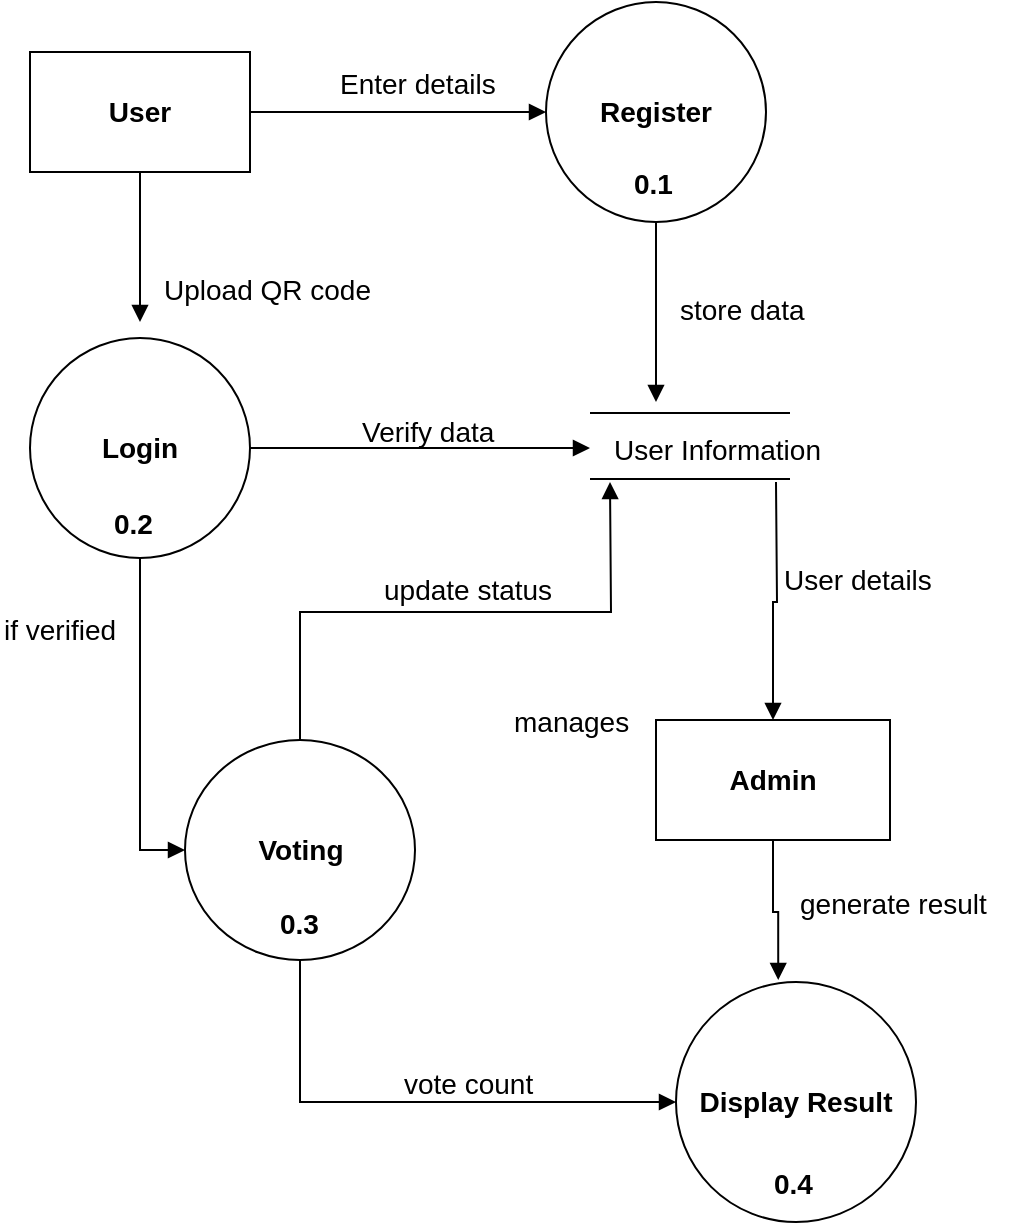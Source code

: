 <mxfile version="12.2.6" type="github" pages="2">
  <diagram id="kuHG2tUU0YZ-lEo10BKb" name="Page-1">
    <mxGraphModel dx="1851" dy="1703" grid="1" gridSize="10" guides="1" tooltips="1" connect="1" arrows="1" fold="1" page="1" pageScale="1" pageWidth="827" pageHeight="1169" math="0" shadow="0">
      <root>
        <mxCell id="0"/>
        <mxCell id="1" parent="0"/>
        <mxCell id="TZwJahg-0mh_K7rPESxD-1" style="edgeStyle=orthogonalEdgeStyle;rounded=0;orthogonalLoop=1;jettySize=auto;html=1;exitX=0.5;exitY=1;exitDx=0;exitDy=0;fontSize=14;endArrow=block;endFill=1;" parent="1" source="TZwJahg-0mh_K7rPESxD-2" edge="1">
          <mxGeometry relative="1" as="geometry">
            <mxPoint x="-35" y="130" as="targetPoint"/>
          </mxGeometry>
        </mxCell>
        <mxCell id="0wk1nj4ehHpMdKB16FNr-2" style="edgeStyle=orthogonalEdgeStyle;rounded=0;orthogonalLoop=1;jettySize=auto;html=1;exitX=1;exitY=0.5;exitDx=0;exitDy=0;entryX=0;entryY=0.5;entryDx=0;entryDy=0;endArrow=block;endFill=1;" parent="1" source="TZwJahg-0mh_K7rPESxD-2" target="TZwJahg-0mh_K7rPESxD-33" edge="1">
          <mxGeometry relative="1" as="geometry"/>
        </mxCell>
        <mxCell id="TZwJahg-0mh_K7rPESxD-2" value="&lt;font size=&quot;1&quot;&gt;&lt;b style=&quot;font-size: 14px&quot;&gt;User&lt;/b&gt;&lt;/font&gt;" style="rounded=0;whiteSpace=wrap;html=1;" parent="1" vertex="1">
          <mxGeometry x="-90" y="-5" width="110" height="60" as="geometry"/>
        </mxCell>
        <mxCell id="TZwJahg-0mh_K7rPESxD-4" style="edgeStyle=orthogonalEdgeStyle;rounded=0;orthogonalLoop=1;jettySize=auto;html=1;entryX=0.426;entryY=-0.008;entryDx=0;entryDy=0;entryPerimeter=0;fontSize=14;endArrow=block;endFill=1;" parent="1" source="TZwJahg-0mh_K7rPESxD-5" target="TZwJahg-0mh_K7rPESxD-13" edge="1">
          <mxGeometry relative="1" as="geometry">
            <Array as="points">
              <mxPoint x="282" y="425"/>
              <mxPoint x="284" y="425"/>
            </Array>
          </mxGeometry>
        </mxCell>
        <mxCell id="TZwJahg-0mh_K7rPESxD-5" value="&lt;font size=&quot;1&quot;&gt;&lt;b style=&quot;font-size: 14px&quot;&gt;Admin&lt;/b&gt;&lt;/font&gt;" style="rounded=0;whiteSpace=wrap;html=1;" parent="1" vertex="1">
          <mxGeometry x="223" y="329" width="117" height="60" as="geometry"/>
        </mxCell>
        <mxCell id="TZwJahg-0mh_K7rPESxD-6" style="edgeStyle=orthogonalEdgeStyle;rounded=0;orthogonalLoop=1;jettySize=auto;html=1;fontSize=14;entryX=0;entryY=0.5;entryDx=0;entryDy=0;endArrow=block;endFill=1;" parent="1" source="TZwJahg-0mh_K7rPESxD-7" target="TZwJahg-0mh_K7rPESxD-12" edge="1">
          <mxGeometry relative="1" as="geometry">
            <Array as="points">
              <mxPoint x="-35" y="394"/>
            </Array>
          </mxGeometry>
        </mxCell>
        <mxCell id="0wk1nj4ehHpMdKB16FNr-16" style="edgeStyle=orthogonalEdgeStyle;rounded=0;orthogonalLoop=1;jettySize=auto;html=1;endArrow=block;endFill=1;" parent="1" source="TZwJahg-0mh_K7rPESxD-7" edge="1">
          <mxGeometry relative="1" as="geometry">
            <mxPoint x="190" y="193" as="targetPoint"/>
          </mxGeometry>
        </mxCell>
        <mxCell id="TZwJahg-0mh_K7rPESxD-7" value="Login" style="ellipse;whiteSpace=wrap;html=1;fontStyle=1;fontSize=14;" parent="1" vertex="1">
          <mxGeometry x="-90" y="138" width="110" height="110" as="geometry"/>
        </mxCell>
        <mxCell id="TZwJahg-0mh_K7rPESxD-10" style="edgeStyle=orthogonalEdgeStyle;rounded=0;orthogonalLoop=1;jettySize=auto;html=1;fontSize=14;entryX=0;entryY=0.5;entryDx=0;entryDy=0;exitX=0.5;exitY=1;exitDx=0;exitDy=0;endArrow=block;endFill=1;" parent="1" source="TZwJahg-0mh_K7rPESxD-12" target="TZwJahg-0mh_K7rPESxD-13" edge="1">
          <mxGeometry relative="1" as="geometry">
            <mxPoint x="145" y="520" as="targetPoint"/>
          </mxGeometry>
        </mxCell>
        <mxCell id="TZwJahg-0mh_K7rPESxD-11" style="edgeStyle=orthogonalEdgeStyle;rounded=0;orthogonalLoop=1;jettySize=auto;html=1;exitX=0.5;exitY=0;exitDx=0;exitDy=0;fontSize=14;endArrow=block;endFill=1;" parent="1" source="TZwJahg-0mh_K7rPESxD-12" edge="1">
          <mxGeometry relative="1" as="geometry">
            <mxPoint x="200" y="210" as="targetPoint"/>
          </mxGeometry>
        </mxCell>
        <mxCell id="TZwJahg-0mh_K7rPESxD-12" value="Voting" style="ellipse;whiteSpace=wrap;html=1;fontStyle=1;fontSize=14;" parent="1" vertex="1">
          <mxGeometry x="-12.5" y="339" width="115" height="110" as="geometry"/>
        </mxCell>
        <mxCell id="TZwJahg-0mh_K7rPESxD-13" value="Display Result" style="ellipse;whiteSpace=wrap;html=1;fontStyle=1;fontSize=14;" parent="1" vertex="1">
          <mxGeometry x="233" y="460" width="120" height="120" as="geometry"/>
        </mxCell>
        <mxCell id="TZwJahg-0mh_K7rPESxD-16" value="" style="shape=link;html=1;fontSize=14;width=33;" parent="1" edge="1">
          <mxGeometry width="50" height="50" relative="1" as="geometry">
            <mxPoint x="190" y="192" as="sourcePoint"/>
            <mxPoint x="290" y="192" as="targetPoint"/>
          </mxGeometry>
        </mxCell>
        <mxCell id="TZwJahg-0mh_K7rPESxD-18" style="edgeStyle=orthogonalEdgeStyle;rounded=0;orthogonalLoop=1;jettySize=auto;html=1;entryX=0.5;entryY=0;entryDx=0;entryDy=0;fontSize=14;endArrow=block;endFill=1;" parent="1" target="TZwJahg-0mh_K7rPESxD-5" edge="1">
          <mxGeometry relative="1" as="geometry">
            <mxPoint x="283" y="210" as="sourcePoint"/>
          </mxGeometry>
        </mxCell>
        <mxCell id="TZwJahg-0mh_K7rPESxD-20" value="User Information" style="text;html=1;resizable=0;points=[];autosize=1;align=left;verticalAlign=top;spacingTop=-4;fontSize=14;" parent="1" vertex="1">
          <mxGeometry x="200" y="183" width="120" height="20" as="geometry"/>
        </mxCell>
        <mxCell id="TZwJahg-0mh_K7rPESxD-21" value="vote count" style="text;html=1;resizable=0;points=[];autosize=1;align=left;verticalAlign=top;spacingTop=-4;fontSize=14;" parent="1" vertex="1">
          <mxGeometry x="95" y="500" width="80" height="20" as="geometry"/>
        </mxCell>
        <mxCell id="TZwJahg-0mh_K7rPESxD-22" value="if verified" style="text;html=1;resizable=0;points=[];autosize=1;align=left;verticalAlign=top;spacingTop=-4;fontSize=14;" parent="1" vertex="1">
          <mxGeometry x="-105" y="273" width="70" height="20" as="geometry"/>
        </mxCell>
        <mxCell id="TZwJahg-0mh_K7rPESxD-23" value="manages" style="text;html=1;resizable=0;points=[];autosize=1;align=left;verticalAlign=top;spacingTop=-4;fontSize=14;" parent="1" vertex="1">
          <mxGeometry x="150" y="319" width="70" height="20" as="geometry"/>
        </mxCell>
        <mxCell id="TZwJahg-0mh_K7rPESxD-24" value="generate result" style="text;html=1;resizable=0;points=[];autosize=1;align=left;verticalAlign=top;spacingTop=-4;fontSize=14;" parent="1" vertex="1">
          <mxGeometry x="293" y="410" width="110" height="20" as="geometry"/>
        </mxCell>
        <mxCell id="TZwJahg-0mh_K7rPESxD-25" value="User details" style="text;html=1;resizable=0;points=[];autosize=1;align=left;verticalAlign=top;spacingTop=-4;fontSize=14;" parent="1" vertex="1">
          <mxGeometry x="285" y="248" width="90" height="20" as="geometry"/>
        </mxCell>
        <mxCell id="TZwJahg-0mh_K7rPESxD-26" value="update status" style="text;html=1;resizable=0;points=[];autosize=1;align=left;verticalAlign=top;spacingTop=-4;fontSize=14;" parent="1" vertex="1">
          <mxGeometry x="85" y="253" width="100" height="20" as="geometry"/>
        </mxCell>
        <mxCell id="0wk1nj4ehHpMdKB16FNr-9" style="edgeStyle=orthogonalEdgeStyle;rounded=0;orthogonalLoop=1;jettySize=auto;html=1;exitX=0.5;exitY=1;exitDx=0;exitDy=0;endArrow=block;endFill=1;" parent="1" source="TZwJahg-0mh_K7rPESxD-33" edge="1">
          <mxGeometry relative="1" as="geometry">
            <mxPoint x="223" y="170" as="targetPoint"/>
          </mxGeometry>
        </mxCell>
        <mxCell id="TZwJahg-0mh_K7rPESxD-33" value="Register" style="ellipse;whiteSpace=wrap;html=1;fontStyle=1;fontSize=14;" parent="1" vertex="1">
          <mxGeometry x="168" y="-30" width="110" height="110" as="geometry"/>
        </mxCell>
        <mxCell id="0wk1nj4ehHpMdKB16FNr-4" value="&lt;font style=&quot;font-size: 14px&quot;&gt;Upload QR code&amp;nbsp;&lt;/font&gt;" style="text;html=1;resizable=0;points=[];autosize=1;align=left;verticalAlign=top;spacingTop=-4;" parent="1" vertex="1">
          <mxGeometry x="-25" y="102.5" width="120" height="20" as="geometry"/>
        </mxCell>
        <mxCell id="0wk1nj4ehHpMdKB16FNr-5" value="&lt;font style=&quot;font-size: 14px&quot;&gt;Enter details&lt;/font&gt;" style="text;html=1;resizable=0;points=[];autosize=1;align=left;verticalAlign=top;spacingTop=-4;" parent="1" vertex="1">
          <mxGeometry x="62.5" width="90" height="20" as="geometry"/>
        </mxCell>
        <mxCell id="0wk1nj4ehHpMdKB16FNr-7" value="&lt;font style=&quot;font-size: 14px&quot;&gt;store data&lt;/font&gt;" style="text;html=1;resizable=0;points=[];autosize=1;align=left;verticalAlign=top;spacingTop=-4;" parent="1" vertex="1">
          <mxGeometry x="233" y="112.5" width="80" height="20" as="geometry"/>
        </mxCell>
        <mxCell id="0wk1nj4ehHpMdKB16FNr-17" value="&lt;font style=&quot;font-size: 14px&quot;&gt;Verify data&lt;/font&gt;" style="text;html=1;resizable=0;points=[];autosize=1;align=left;verticalAlign=top;spacingTop=-4;" parent="1" vertex="1">
          <mxGeometry x="74" y="174" width="80" height="20" as="geometry"/>
        </mxCell>
        <mxCell id="0wk1nj4ehHpMdKB16FNr-19" value="&lt;font style=&quot;font-size: 14px&quot;&gt;&lt;b&gt;0.2&lt;/b&gt;&lt;/font&gt;" style="text;html=1;resizable=0;points=[];autosize=1;align=left;verticalAlign=top;spacingTop=-4;" parent="1" vertex="1">
          <mxGeometry x="-50" y="220" width="30" height="20" as="geometry"/>
        </mxCell>
        <mxCell id="0wk1nj4ehHpMdKB16FNr-20" value="&lt;font style=&quot;font-size: 14px&quot;&gt;&lt;b&gt;0.1&lt;/b&gt;&lt;/font&gt;" style="text;html=1;resizable=0;points=[];autosize=1;align=left;verticalAlign=top;spacingTop=-4;" parent="1" vertex="1">
          <mxGeometry x="210" y="50" width="30" height="20" as="geometry"/>
        </mxCell>
        <mxCell id="0wk1nj4ehHpMdKB16FNr-21" value="&lt;font style=&quot;font-size: 14px&quot;&gt;&lt;b&gt;0.4&lt;/b&gt;&lt;/font&gt;" style="text;html=1;resizable=0;points=[];autosize=1;align=left;verticalAlign=top;spacingTop=-4;" parent="1" vertex="1">
          <mxGeometry x="280" y="550" width="30" height="20" as="geometry"/>
        </mxCell>
        <mxCell id="0wk1nj4ehHpMdKB16FNr-22" value="&lt;font style=&quot;font-size: 14px&quot;&gt;&lt;b&gt;0.3&lt;/b&gt;&lt;/font&gt;" style="text;html=1;resizable=0;points=[];autosize=1;align=left;verticalAlign=top;spacingTop=-4;" parent="1" vertex="1">
          <mxGeometry x="32.5" y="420" width="30" height="20" as="geometry"/>
        </mxCell>
      </root>
    </mxGraphModel>
  </diagram>
  <diagram id="WwwAO_Op5Prr0BHmniYk" name="Page-2">
    <mxGraphModel dx="1116" dy="595" grid="1" gridSize="10" guides="1" tooltips="1" connect="1" arrows="1" fold="1" page="1" pageScale="1" pageWidth="827" pageHeight="1169" math="0" shadow="0">
      <root>
        <mxCell id="fbGXkwnf5bA1gpODQvGY-0"/>
        <mxCell id="fbGXkwnf5bA1gpODQvGY-1" parent="fbGXkwnf5bA1gpODQvGY-0"/>
      </root>
    </mxGraphModel>
  </diagram>
</mxfile>
